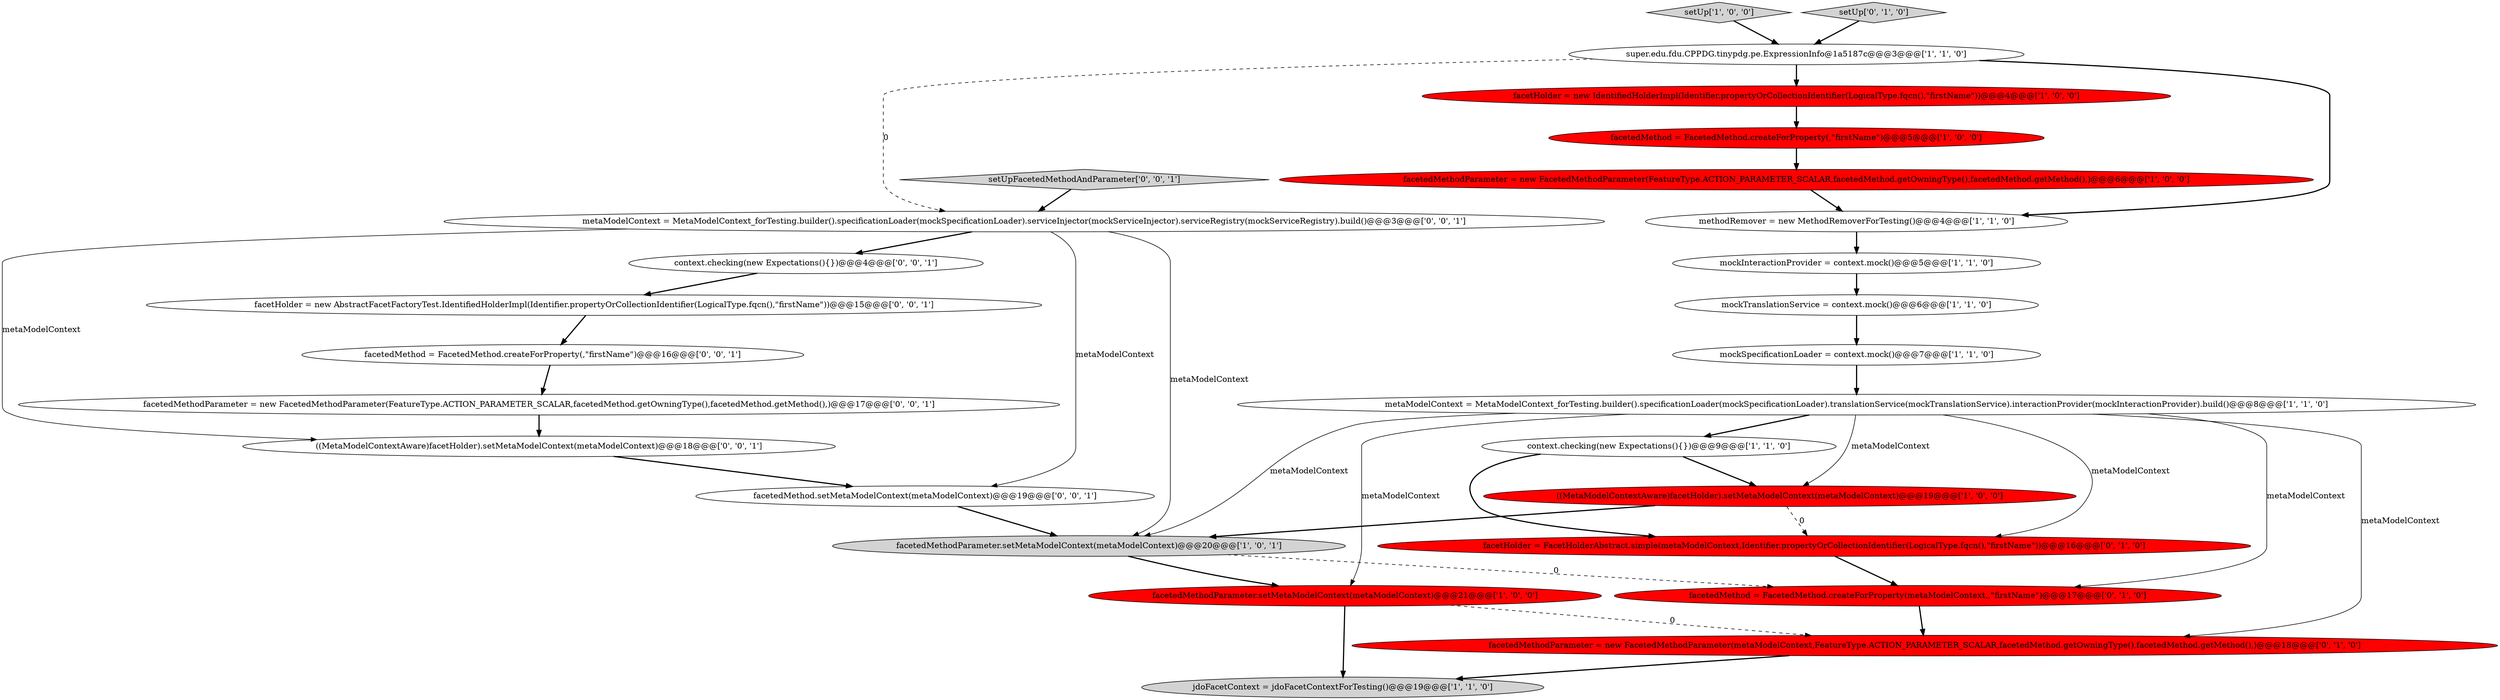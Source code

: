 digraph {
12 [style = filled, label = "mockInteractionProvider = context.mock()@@@5@@@['1', '1', '0']", fillcolor = white, shape = ellipse image = "AAA0AAABBB1BBB"];
13 [style = filled, label = "mockTranslationService = context.mock()@@@6@@@['1', '1', '0']", fillcolor = white, shape = ellipse image = "AAA0AAABBB1BBB"];
11 [style = filled, label = "setUp['1', '0', '0']", fillcolor = lightgray, shape = diamond image = "AAA0AAABBB1BBB"];
21 [style = filled, label = "metaModelContext = MetaModelContext_forTesting.builder().specificationLoader(mockSpecificationLoader).serviceInjector(mockServiceInjector).serviceRegistry(mockServiceRegistry).build()@@@3@@@['0', '0', '1']", fillcolor = white, shape = ellipse image = "AAA0AAABBB3BBB"];
8 [style = filled, label = "facetedMethodParameter.setMetaModelContext(metaModelContext)@@@21@@@['1', '0', '0']", fillcolor = red, shape = ellipse image = "AAA1AAABBB1BBB"];
19 [style = filled, label = "facetHolder = new AbstractFacetFactoryTest.IdentifiedHolderImpl(Identifier.propertyOrCollectionIdentifier(LogicalType.fqcn(),\"firstName\"))@@@15@@@['0', '0', '1']", fillcolor = white, shape = ellipse image = "AAA0AAABBB3BBB"];
18 [style = filled, label = "setUp['0', '1', '0']", fillcolor = lightgray, shape = diamond image = "AAA0AAABBB2BBB"];
3 [style = filled, label = "facetHolder = new IdentifiedHolderImpl(Identifier.propertyOrCollectionIdentifier(LogicalType.fqcn(),\"firstName\"))@@@4@@@['1', '0', '0']", fillcolor = red, shape = ellipse image = "AAA1AAABBB1BBB"];
23 [style = filled, label = "facetedMethod = FacetedMethod.createForProperty(,\"firstName\")@@@16@@@['0', '0', '1']", fillcolor = white, shape = ellipse image = "AAA0AAABBB3BBB"];
25 [style = filled, label = "facetedMethod.setMetaModelContext(metaModelContext)@@@19@@@['0', '0', '1']", fillcolor = white, shape = ellipse image = "AAA0AAABBB3BBB"];
7 [style = filled, label = "facetedMethod = FacetedMethod.createForProperty(,\"firstName\")@@@5@@@['1', '0', '0']", fillcolor = red, shape = ellipse image = "AAA1AAABBB1BBB"];
16 [style = filled, label = "facetedMethod = FacetedMethod.createForProperty(metaModelContext,,\"firstName\")@@@17@@@['0', '1', '0']", fillcolor = red, shape = ellipse image = "AAA1AAABBB2BBB"];
2 [style = filled, label = "super.edu.fdu.CPPDG.tinypdg.pe.ExpressionInfo@1a5187c@@@3@@@['1', '1', '0']", fillcolor = white, shape = ellipse image = "AAA0AAABBB1BBB"];
24 [style = filled, label = "((MetaModelContextAware)facetHolder).setMetaModelContext(metaModelContext)@@@18@@@['0', '0', '1']", fillcolor = white, shape = ellipse image = "AAA0AAABBB3BBB"];
22 [style = filled, label = "facetedMethodParameter = new FacetedMethodParameter(FeatureType.ACTION_PARAMETER_SCALAR,facetedMethod.getOwningType(),facetedMethod.getMethod(),)@@@17@@@['0', '0', '1']", fillcolor = white, shape = ellipse image = "AAA0AAABBB3BBB"];
5 [style = filled, label = "metaModelContext = MetaModelContext_forTesting.builder().specificationLoader(mockSpecificationLoader).translationService(mockTranslationService).interactionProvider(mockInteractionProvider).build()@@@8@@@['1', '1', '0']", fillcolor = white, shape = ellipse image = "AAA0AAABBB1BBB"];
20 [style = filled, label = "setUpFacetedMethodAndParameter['0', '0', '1']", fillcolor = lightgray, shape = diamond image = "AAA0AAABBB3BBB"];
4 [style = filled, label = "facetedMethodParameter = new FacetedMethodParameter(FeatureType.ACTION_PARAMETER_SCALAR,facetedMethod.getOwningType(),facetedMethod.getMethod(),)@@@6@@@['1', '0', '0']", fillcolor = red, shape = ellipse image = "AAA1AAABBB1BBB"];
1 [style = filled, label = "context.checking(new Expectations(){})@@@9@@@['1', '1', '0']", fillcolor = white, shape = ellipse image = "AAA0AAABBB1BBB"];
17 [style = filled, label = "facetHolder = FacetHolderAbstract.simple(metaModelContext,Identifier.propertyOrCollectionIdentifier(LogicalType.fqcn(),\"firstName\"))@@@16@@@['0', '1', '0']", fillcolor = red, shape = ellipse image = "AAA1AAABBB2BBB"];
9 [style = filled, label = "((MetaModelContextAware)facetHolder).setMetaModelContext(metaModelContext)@@@19@@@['1', '0', '0']", fillcolor = red, shape = ellipse image = "AAA1AAABBB1BBB"];
0 [style = filled, label = "facetedMethodParameter.setMetaModelContext(metaModelContext)@@@20@@@['1', '0', '1']", fillcolor = lightgray, shape = ellipse image = "AAA0AAABBB1BBB"];
6 [style = filled, label = "jdoFacetContext = jdoFacetContextForTesting()@@@19@@@['1', '1', '0']", fillcolor = lightgray, shape = ellipse image = "AAA0AAABBB1BBB"];
10 [style = filled, label = "methodRemover = new MethodRemoverForTesting()@@@4@@@['1', '1', '0']", fillcolor = white, shape = ellipse image = "AAA0AAABBB1BBB"];
15 [style = filled, label = "facetedMethodParameter = new FacetedMethodParameter(metaModelContext,FeatureType.ACTION_PARAMETER_SCALAR,facetedMethod.getOwningType(),facetedMethod.getMethod(),)@@@18@@@['0', '1', '0']", fillcolor = red, shape = ellipse image = "AAA1AAABBB2BBB"];
14 [style = filled, label = "mockSpecificationLoader = context.mock()@@@7@@@['1', '1', '0']", fillcolor = white, shape = ellipse image = "AAA0AAABBB1BBB"];
26 [style = filled, label = "context.checking(new Expectations(){})@@@4@@@['0', '0', '1']", fillcolor = white, shape = ellipse image = "AAA0AAABBB3BBB"];
25->0 [style = bold, label=""];
4->10 [style = bold, label=""];
16->15 [style = bold, label=""];
21->0 [style = solid, label="metaModelContext"];
9->0 [style = bold, label=""];
5->17 [style = solid, label="metaModelContext"];
2->3 [style = bold, label=""];
8->15 [style = dashed, label="0"];
5->0 [style = solid, label="metaModelContext"];
21->25 [style = solid, label="metaModelContext"];
5->15 [style = solid, label="metaModelContext"];
0->16 [style = dashed, label="0"];
8->6 [style = bold, label=""];
15->6 [style = bold, label=""];
21->24 [style = solid, label="metaModelContext"];
7->4 [style = bold, label=""];
18->2 [style = bold, label=""];
26->19 [style = bold, label=""];
2->10 [style = bold, label=""];
11->2 [style = bold, label=""];
1->9 [style = bold, label=""];
1->17 [style = bold, label=""];
5->16 [style = solid, label="metaModelContext"];
20->21 [style = bold, label=""];
12->13 [style = bold, label=""];
5->1 [style = bold, label=""];
21->26 [style = bold, label=""];
23->22 [style = bold, label=""];
5->8 [style = solid, label="metaModelContext"];
3->7 [style = bold, label=""];
2->21 [style = dashed, label="0"];
10->12 [style = bold, label=""];
5->9 [style = solid, label="metaModelContext"];
24->25 [style = bold, label=""];
19->23 [style = bold, label=""];
9->17 [style = dashed, label="0"];
0->8 [style = bold, label=""];
22->24 [style = bold, label=""];
13->14 [style = bold, label=""];
17->16 [style = bold, label=""];
14->5 [style = bold, label=""];
}

